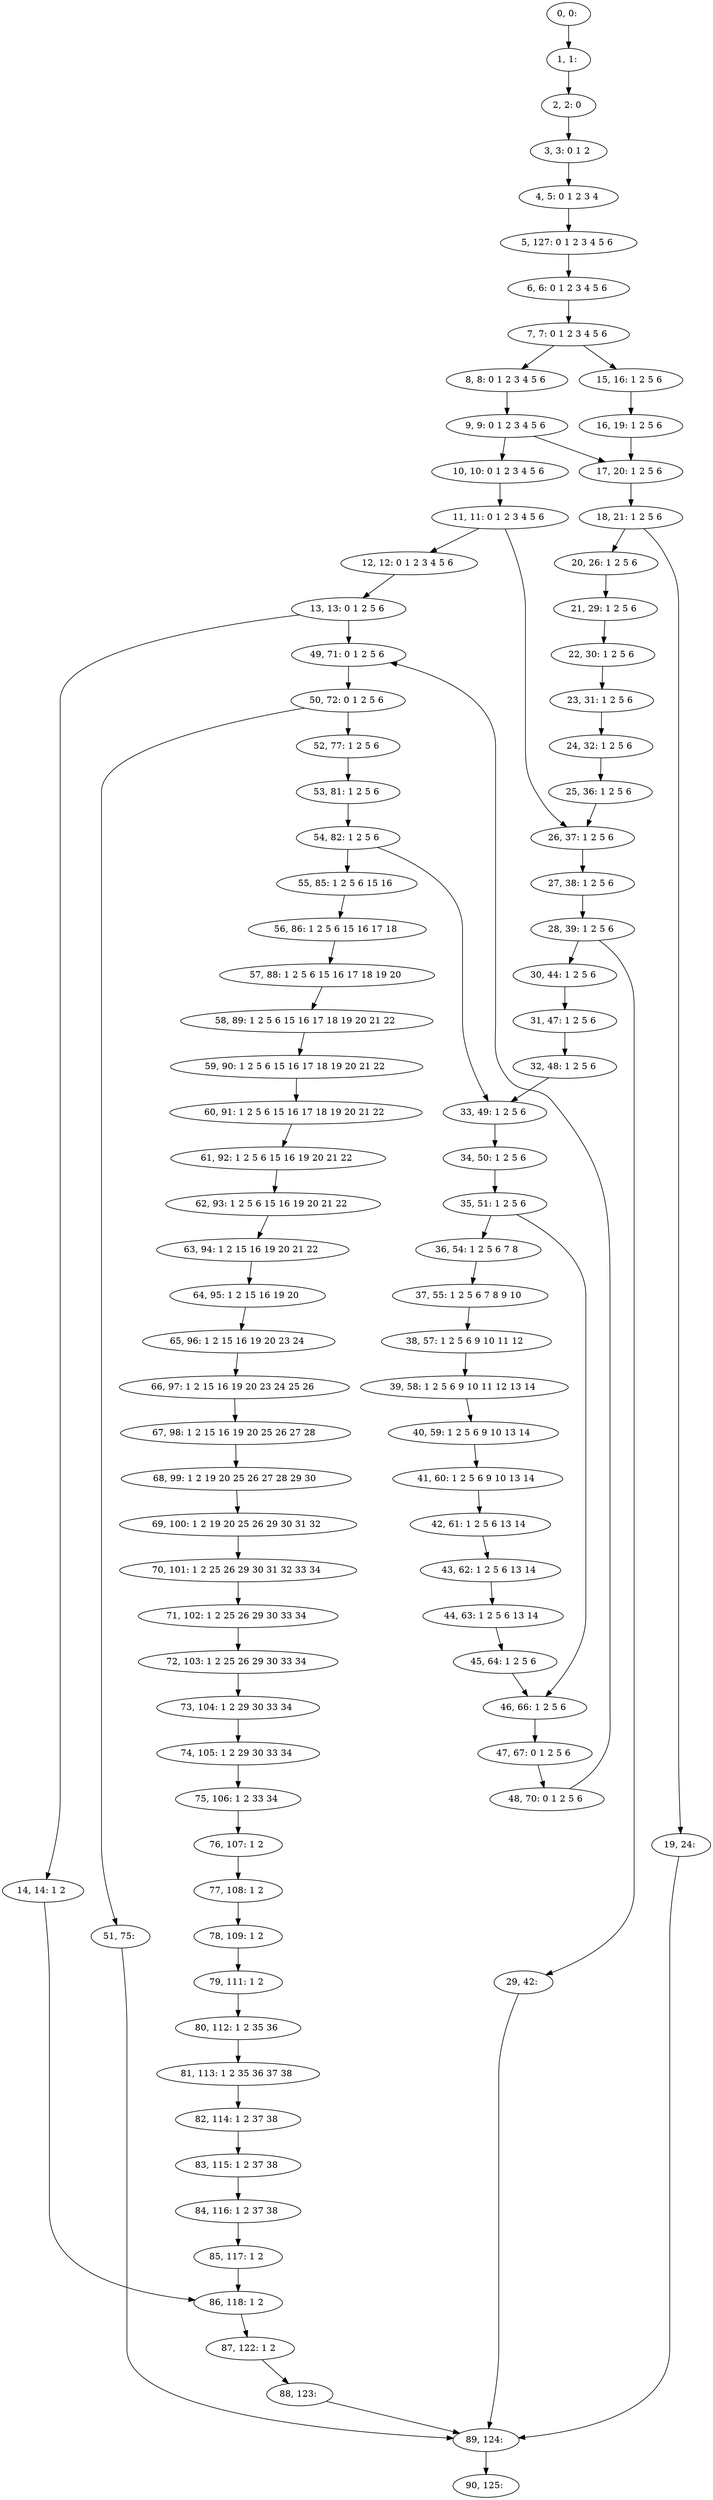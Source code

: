digraph G {
0[label="0, 0: "];
1[label="1, 1: "];
2[label="2, 2: 0 "];
3[label="3, 3: 0 1 2 "];
4[label="4, 5: 0 1 2 3 4 "];
5[label="5, 127: 0 1 2 3 4 5 6 "];
6[label="6, 6: 0 1 2 3 4 5 6 "];
7[label="7, 7: 0 1 2 3 4 5 6 "];
8[label="8, 8: 0 1 2 3 4 5 6 "];
9[label="9, 9: 0 1 2 3 4 5 6 "];
10[label="10, 10: 0 1 2 3 4 5 6 "];
11[label="11, 11: 0 1 2 3 4 5 6 "];
12[label="12, 12: 0 1 2 3 4 5 6 "];
13[label="13, 13: 0 1 2 5 6 "];
14[label="14, 14: 1 2 "];
15[label="15, 16: 1 2 5 6 "];
16[label="16, 19: 1 2 5 6 "];
17[label="17, 20: 1 2 5 6 "];
18[label="18, 21: 1 2 5 6 "];
19[label="19, 24: "];
20[label="20, 26: 1 2 5 6 "];
21[label="21, 29: 1 2 5 6 "];
22[label="22, 30: 1 2 5 6 "];
23[label="23, 31: 1 2 5 6 "];
24[label="24, 32: 1 2 5 6 "];
25[label="25, 36: 1 2 5 6 "];
26[label="26, 37: 1 2 5 6 "];
27[label="27, 38: 1 2 5 6 "];
28[label="28, 39: 1 2 5 6 "];
29[label="29, 42: "];
30[label="30, 44: 1 2 5 6 "];
31[label="31, 47: 1 2 5 6 "];
32[label="32, 48: 1 2 5 6 "];
33[label="33, 49: 1 2 5 6 "];
34[label="34, 50: 1 2 5 6 "];
35[label="35, 51: 1 2 5 6 "];
36[label="36, 54: 1 2 5 6 7 8 "];
37[label="37, 55: 1 2 5 6 7 8 9 10 "];
38[label="38, 57: 1 2 5 6 9 10 11 12 "];
39[label="39, 58: 1 2 5 6 9 10 11 12 13 14 "];
40[label="40, 59: 1 2 5 6 9 10 13 14 "];
41[label="41, 60: 1 2 5 6 9 10 13 14 "];
42[label="42, 61: 1 2 5 6 13 14 "];
43[label="43, 62: 1 2 5 6 13 14 "];
44[label="44, 63: 1 2 5 6 13 14 "];
45[label="45, 64: 1 2 5 6 "];
46[label="46, 66: 1 2 5 6 "];
47[label="47, 67: 0 1 2 5 6 "];
48[label="48, 70: 0 1 2 5 6 "];
49[label="49, 71: 0 1 2 5 6 "];
50[label="50, 72: 0 1 2 5 6 "];
51[label="51, 75: "];
52[label="52, 77: 1 2 5 6 "];
53[label="53, 81: 1 2 5 6 "];
54[label="54, 82: 1 2 5 6 "];
55[label="55, 85: 1 2 5 6 15 16 "];
56[label="56, 86: 1 2 5 6 15 16 17 18 "];
57[label="57, 88: 1 2 5 6 15 16 17 18 19 20 "];
58[label="58, 89: 1 2 5 6 15 16 17 18 19 20 21 22 "];
59[label="59, 90: 1 2 5 6 15 16 17 18 19 20 21 22 "];
60[label="60, 91: 1 2 5 6 15 16 17 18 19 20 21 22 "];
61[label="61, 92: 1 2 5 6 15 16 19 20 21 22 "];
62[label="62, 93: 1 2 5 6 15 16 19 20 21 22 "];
63[label="63, 94: 1 2 15 16 19 20 21 22 "];
64[label="64, 95: 1 2 15 16 19 20 "];
65[label="65, 96: 1 2 15 16 19 20 23 24 "];
66[label="66, 97: 1 2 15 16 19 20 23 24 25 26 "];
67[label="67, 98: 1 2 15 16 19 20 25 26 27 28 "];
68[label="68, 99: 1 2 19 20 25 26 27 28 29 30 "];
69[label="69, 100: 1 2 19 20 25 26 29 30 31 32 "];
70[label="70, 101: 1 2 25 26 29 30 31 32 33 34 "];
71[label="71, 102: 1 2 25 26 29 30 33 34 "];
72[label="72, 103: 1 2 25 26 29 30 33 34 "];
73[label="73, 104: 1 2 29 30 33 34 "];
74[label="74, 105: 1 2 29 30 33 34 "];
75[label="75, 106: 1 2 33 34 "];
76[label="76, 107: 1 2 "];
77[label="77, 108: 1 2 "];
78[label="78, 109: 1 2 "];
79[label="79, 111: 1 2 "];
80[label="80, 112: 1 2 35 36 "];
81[label="81, 113: 1 2 35 36 37 38 "];
82[label="82, 114: 1 2 37 38 "];
83[label="83, 115: 1 2 37 38 "];
84[label="84, 116: 1 2 37 38 "];
85[label="85, 117: 1 2 "];
86[label="86, 118: 1 2 "];
87[label="87, 122: 1 2 "];
88[label="88, 123: "];
89[label="89, 124: "];
90[label="90, 125: "];
0->1 ;
1->2 ;
2->3 ;
3->4 ;
4->5 ;
5->6 ;
6->7 ;
7->8 ;
7->15 ;
8->9 ;
9->10 ;
9->17 ;
10->11 ;
11->12 ;
11->26 ;
12->13 ;
13->14 ;
13->49 ;
14->86 ;
15->16 ;
16->17 ;
17->18 ;
18->19 ;
18->20 ;
19->89 ;
20->21 ;
21->22 ;
22->23 ;
23->24 ;
24->25 ;
25->26 ;
26->27 ;
27->28 ;
28->29 ;
28->30 ;
29->89 ;
30->31 ;
31->32 ;
32->33 ;
33->34 ;
34->35 ;
35->36 ;
35->46 ;
36->37 ;
37->38 ;
38->39 ;
39->40 ;
40->41 ;
41->42 ;
42->43 ;
43->44 ;
44->45 ;
45->46 ;
46->47 ;
47->48 ;
48->49 ;
49->50 ;
50->51 ;
50->52 ;
51->89 ;
52->53 ;
53->54 ;
54->55 ;
54->33 ;
55->56 ;
56->57 ;
57->58 ;
58->59 ;
59->60 ;
60->61 ;
61->62 ;
62->63 ;
63->64 ;
64->65 ;
65->66 ;
66->67 ;
67->68 ;
68->69 ;
69->70 ;
70->71 ;
71->72 ;
72->73 ;
73->74 ;
74->75 ;
75->76 ;
76->77 ;
77->78 ;
78->79 ;
79->80 ;
80->81 ;
81->82 ;
82->83 ;
83->84 ;
84->85 ;
85->86 ;
86->87 ;
87->88 ;
88->89 ;
89->90 ;
}

